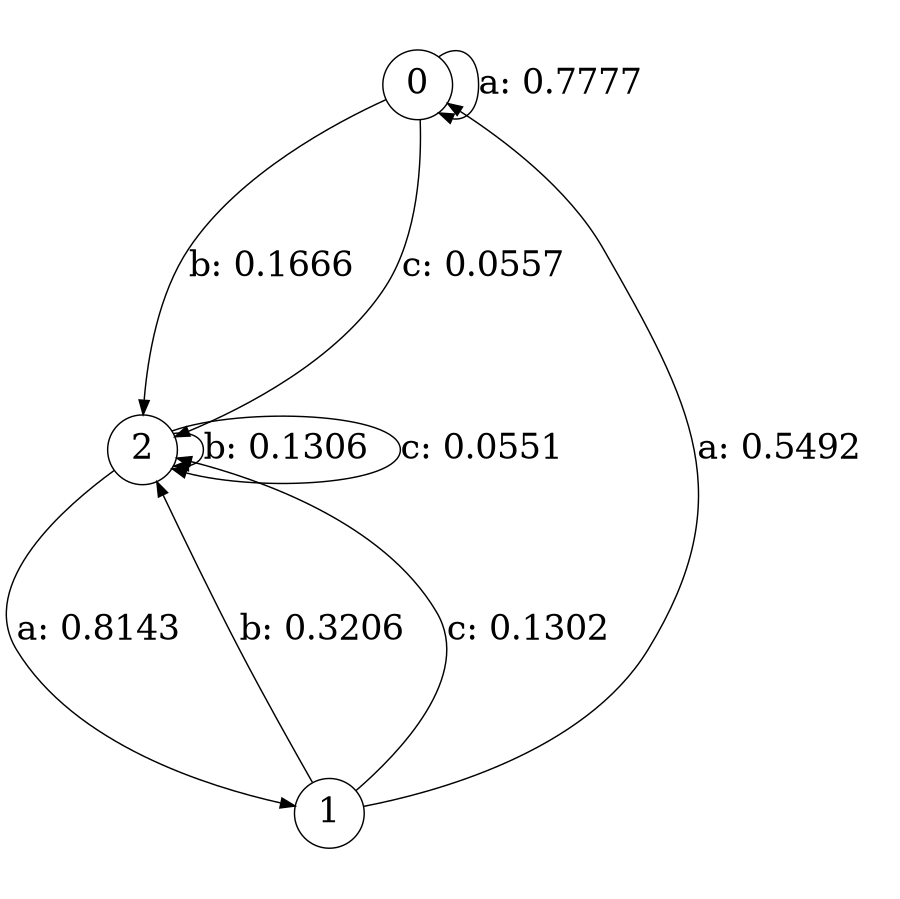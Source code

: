 digraph "d1-300nw-t0-cen-SML" {
size = "6,8.5";
ratio = "fill";
node [shape = circle];
node [fontsize = 24];
edge [fontsize = 24];
0 -> 0 [label = "a: 0.7777   "];
0 -> 2 [label = "b: 0.1666   "];
0 -> 2 [label = "c: 0.0557   "];
1 -> 0 [label = "a: 0.5492   "];
1 -> 2 [label = "b: 0.3206   "];
1 -> 2 [label = "c: 0.1302   "];
2 -> 1 [label = "a: 0.8143   "];
2 -> 2 [label = "b: 0.1306   "];
2 -> 2 [label = "c: 0.0551   "];
}